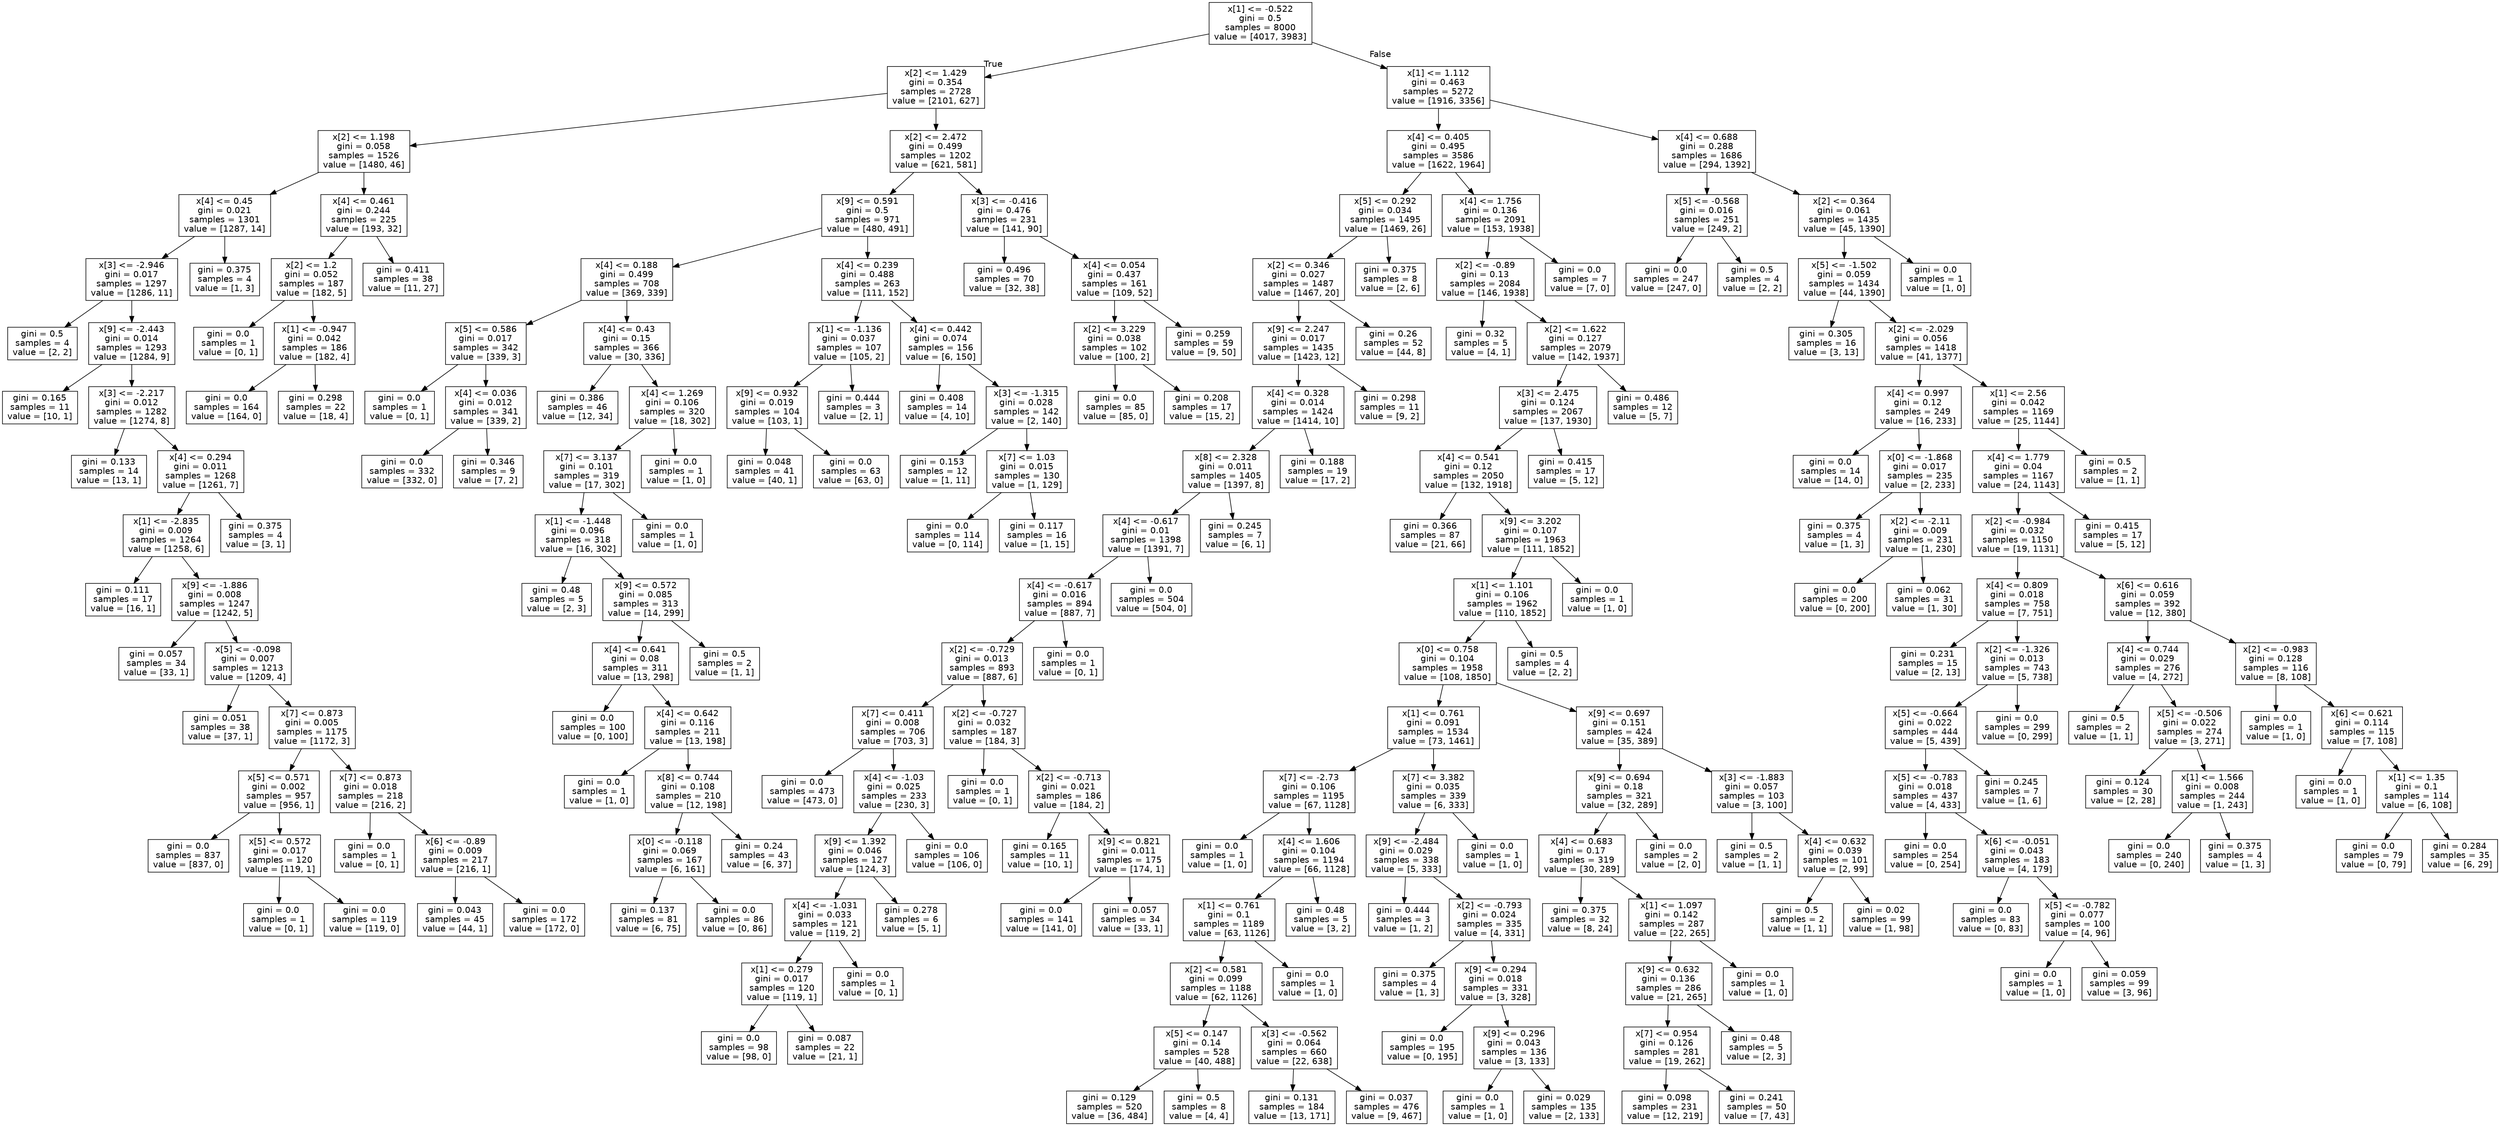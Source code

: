 digraph Tree {
node [shape=box, fontname="helvetica"] ;
edge [fontname="helvetica"] ;
0 [label="x[1] <= -0.522\ngini = 0.5\nsamples = 8000\nvalue = [4017, 3983]"] ;
1 [label="x[2] <= 1.429\ngini = 0.354\nsamples = 2728\nvalue = [2101, 627]"] ;
0 -> 1 [labeldistance=2.5, labelangle=45, headlabel="True"] ;
2 [label="x[2] <= 1.198\ngini = 0.058\nsamples = 1526\nvalue = [1480, 46]"] ;
1 -> 2 ;
3 [label="x[4] <= 0.45\ngini = 0.021\nsamples = 1301\nvalue = [1287, 14]"] ;
2 -> 3 ;
4 [label="x[3] <= -2.946\ngini = 0.017\nsamples = 1297\nvalue = [1286, 11]"] ;
3 -> 4 ;
5 [label="gini = 0.5\nsamples = 4\nvalue = [2, 2]"] ;
4 -> 5 ;
6 [label="x[9] <= -2.443\ngini = 0.014\nsamples = 1293\nvalue = [1284, 9]"] ;
4 -> 6 ;
7 [label="gini = 0.165\nsamples = 11\nvalue = [10, 1]"] ;
6 -> 7 ;
8 [label="x[3] <= -2.217\ngini = 0.012\nsamples = 1282\nvalue = [1274, 8]"] ;
6 -> 8 ;
9 [label="gini = 0.133\nsamples = 14\nvalue = [13, 1]"] ;
8 -> 9 ;
10 [label="x[4] <= 0.294\ngini = 0.011\nsamples = 1268\nvalue = [1261, 7]"] ;
8 -> 10 ;
11 [label="x[1] <= -2.835\ngini = 0.009\nsamples = 1264\nvalue = [1258, 6]"] ;
10 -> 11 ;
12 [label="gini = 0.111\nsamples = 17\nvalue = [16, 1]"] ;
11 -> 12 ;
13 [label="x[9] <= -1.886\ngini = 0.008\nsamples = 1247\nvalue = [1242, 5]"] ;
11 -> 13 ;
14 [label="gini = 0.057\nsamples = 34\nvalue = [33, 1]"] ;
13 -> 14 ;
15 [label="x[5] <= -0.098\ngini = 0.007\nsamples = 1213\nvalue = [1209, 4]"] ;
13 -> 15 ;
16 [label="gini = 0.051\nsamples = 38\nvalue = [37, 1]"] ;
15 -> 16 ;
17 [label="x[7] <= 0.873\ngini = 0.005\nsamples = 1175\nvalue = [1172, 3]"] ;
15 -> 17 ;
18 [label="x[5] <= 0.571\ngini = 0.002\nsamples = 957\nvalue = [956, 1]"] ;
17 -> 18 ;
19 [label="gini = 0.0\nsamples = 837\nvalue = [837, 0]"] ;
18 -> 19 ;
20 [label="x[5] <= 0.572\ngini = 0.017\nsamples = 120\nvalue = [119, 1]"] ;
18 -> 20 ;
21 [label="gini = 0.0\nsamples = 1\nvalue = [0, 1]"] ;
20 -> 21 ;
22 [label="gini = 0.0\nsamples = 119\nvalue = [119, 0]"] ;
20 -> 22 ;
23 [label="x[7] <= 0.873\ngini = 0.018\nsamples = 218\nvalue = [216, 2]"] ;
17 -> 23 ;
24 [label="gini = 0.0\nsamples = 1\nvalue = [0, 1]"] ;
23 -> 24 ;
25 [label="x[6] <= -0.89\ngini = 0.009\nsamples = 217\nvalue = [216, 1]"] ;
23 -> 25 ;
26 [label="gini = 0.043\nsamples = 45\nvalue = [44, 1]"] ;
25 -> 26 ;
27 [label="gini = 0.0\nsamples = 172\nvalue = [172, 0]"] ;
25 -> 27 ;
28 [label="gini = 0.375\nsamples = 4\nvalue = [3, 1]"] ;
10 -> 28 ;
29 [label="gini = 0.375\nsamples = 4\nvalue = [1, 3]"] ;
3 -> 29 ;
30 [label="x[4] <= 0.461\ngini = 0.244\nsamples = 225\nvalue = [193, 32]"] ;
2 -> 30 ;
31 [label="x[2] <= 1.2\ngini = 0.052\nsamples = 187\nvalue = [182, 5]"] ;
30 -> 31 ;
32 [label="gini = 0.0\nsamples = 1\nvalue = [0, 1]"] ;
31 -> 32 ;
33 [label="x[1] <= -0.947\ngini = 0.042\nsamples = 186\nvalue = [182, 4]"] ;
31 -> 33 ;
34 [label="gini = 0.0\nsamples = 164\nvalue = [164, 0]"] ;
33 -> 34 ;
35 [label="gini = 0.298\nsamples = 22\nvalue = [18, 4]"] ;
33 -> 35 ;
36 [label="gini = 0.411\nsamples = 38\nvalue = [11, 27]"] ;
30 -> 36 ;
37 [label="x[2] <= 2.472\ngini = 0.499\nsamples = 1202\nvalue = [621, 581]"] ;
1 -> 37 ;
38 [label="x[9] <= 0.591\ngini = 0.5\nsamples = 971\nvalue = [480, 491]"] ;
37 -> 38 ;
39 [label="x[4] <= 0.188\ngini = 0.499\nsamples = 708\nvalue = [369, 339]"] ;
38 -> 39 ;
40 [label="x[5] <= 0.586\ngini = 0.017\nsamples = 342\nvalue = [339, 3]"] ;
39 -> 40 ;
41 [label="gini = 0.0\nsamples = 1\nvalue = [0, 1]"] ;
40 -> 41 ;
42 [label="x[4] <= 0.036\ngini = 0.012\nsamples = 341\nvalue = [339, 2]"] ;
40 -> 42 ;
43 [label="gini = 0.0\nsamples = 332\nvalue = [332, 0]"] ;
42 -> 43 ;
44 [label="gini = 0.346\nsamples = 9\nvalue = [7, 2]"] ;
42 -> 44 ;
45 [label="x[4] <= 0.43\ngini = 0.15\nsamples = 366\nvalue = [30, 336]"] ;
39 -> 45 ;
46 [label="gini = 0.386\nsamples = 46\nvalue = [12, 34]"] ;
45 -> 46 ;
47 [label="x[4] <= 1.269\ngini = 0.106\nsamples = 320\nvalue = [18, 302]"] ;
45 -> 47 ;
48 [label="x[7] <= 3.137\ngini = 0.101\nsamples = 319\nvalue = [17, 302]"] ;
47 -> 48 ;
49 [label="x[1] <= -1.448\ngini = 0.096\nsamples = 318\nvalue = [16, 302]"] ;
48 -> 49 ;
50 [label="gini = 0.48\nsamples = 5\nvalue = [2, 3]"] ;
49 -> 50 ;
51 [label="x[9] <= 0.572\ngini = 0.085\nsamples = 313\nvalue = [14, 299]"] ;
49 -> 51 ;
52 [label="x[4] <= 0.641\ngini = 0.08\nsamples = 311\nvalue = [13, 298]"] ;
51 -> 52 ;
53 [label="gini = 0.0\nsamples = 100\nvalue = [0, 100]"] ;
52 -> 53 ;
54 [label="x[4] <= 0.642\ngini = 0.116\nsamples = 211\nvalue = [13, 198]"] ;
52 -> 54 ;
55 [label="gini = 0.0\nsamples = 1\nvalue = [1, 0]"] ;
54 -> 55 ;
56 [label="x[8] <= 0.744\ngini = 0.108\nsamples = 210\nvalue = [12, 198]"] ;
54 -> 56 ;
57 [label="x[0] <= -0.118\ngini = 0.069\nsamples = 167\nvalue = [6, 161]"] ;
56 -> 57 ;
58 [label="gini = 0.137\nsamples = 81\nvalue = [6, 75]"] ;
57 -> 58 ;
59 [label="gini = 0.0\nsamples = 86\nvalue = [0, 86]"] ;
57 -> 59 ;
60 [label="gini = 0.24\nsamples = 43\nvalue = [6, 37]"] ;
56 -> 60 ;
61 [label="gini = 0.5\nsamples = 2\nvalue = [1, 1]"] ;
51 -> 61 ;
62 [label="gini = 0.0\nsamples = 1\nvalue = [1, 0]"] ;
48 -> 62 ;
63 [label="gini = 0.0\nsamples = 1\nvalue = [1, 0]"] ;
47 -> 63 ;
64 [label="x[4] <= 0.239\ngini = 0.488\nsamples = 263\nvalue = [111, 152]"] ;
38 -> 64 ;
65 [label="x[1] <= -1.136\ngini = 0.037\nsamples = 107\nvalue = [105, 2]"] ;
64 -> 65 ;
66 [label="x[9] <= 0.932\ngini = 0.019\nsamples = 104\nvalue = [103, 1]"] ;
65 -> 66 ;
67 [label="gini = 0.048\nsamples = 41\nvalue = [40, 1]"] ;
66 -> 67 ;
68 [label="gini = 0.0\nsamples = 63\nvalue = [63, 0]"] ;
66 -> 68 ;
69 [label="gini = 0.444\nsamples = 3\nvalue = [2, 1]"] ;
65 -> 69 ;
70 [label="x[4] <= 0.442\ngini = 0.074\nsamples = 156\nvalue = [6, 150]"] ;
64 -> 70 ;
71 [label="gini = 0.408\nsamples = 14\nvalue = [4, 10]"] ;
70 -> 71 ;
72 [label="x[3] <= -1.315\ngini = 0.028\nsamples = 142\nvalue = [2, 140]"] ;
70 -> 72 ;
73 [label="gini = 0.153\nsamples = 12\nvalue = [1, 11]"] ;
72 -> 73 ;
74 [label="x[7] <= 1.03\ngini = 0.015\nsamples = 130\nvalue = [1, 129]"] ;
72 -> 74 ;
75 [label="gini = 0.0\nsamples = 114\nvalue = [0, 114]"] ;
74 -> 75 ;
76 [label="gini = 0.117\nsamples = 16\nvalue = [1, 15]"] ;
74 -> 76 ;
77 [label="x[3] <= -0.416\ngini = 0.476\nsamples = 231\nvalue = [141, 90]"] ;
37 -> 77 ;
78 [label="gini = 0.496\nsamples = 70\nvalue = [32, 38]"] ;
77 -> 78 ;
79 [label="x[4] <= 0.054\ngini = 0.437\nsamples = 161\nvalue = [109, 52]"] ;
77 -> 79 ;
80 [label="x[2] <= 3.229\ngini = 0.038\nsamples = 102\nvalue = [100, 2]"] ;
79 -> 80 ;
81 [label="gini = 0.0\nsamples = 85\nvalue = [85, 0]"] ;
80 -> 81 ;
82 [label="gini = 0.208\nsamples = 17\nvalue = [15, 2]"] ;
80 -> 82 ;
83 [label="gini = 0.259\nsamples = 59\nvalue = [9, 50]"] ;
79 -> 83 ;
84 [label="x[1] <= 1.112\ngini = 0.463\nsamples = 5272\nvalue = [1916, 3356]"] ;
0 -> 84 [labeldistance=2.5, labelangle=-45, headlabel="False"] ;
85 [label="x[4] <= 0.405\ngini = 0.495\nsamples = 3586\nvalue = [1622, 1964]"] ;
84 -> 85 ;
86 [label="x[5] <= 0.292\ngini = 0.034\nsamples = 1495\nvalue = [1469, 26]"] ;
85 -> 86 ;
87 [label="x[2] <= 0.346\ngini = 0.027\nsamples = 1487\nvalue = [1467, 20]"] ;
86 -> 87 ;
88 [label="x[9] <= 2.247\ngini = 0.017\nsamples = 1435\nvalue = [1423, 12]"] ;
87 -> 88 ;
89 [label="x[4] <= 0.328\ngini = 0.014\nsamples = 1424\nvalue = [1414, 10]"] ;
88 -> 89 ;
90 [label="x[8] <= 2.328\ngini = 0.011\nsamples = 1405\nvalue = [1397, 8]"] ;
89 -> 90 ;
91 [label="x[4] <= -0.617\ngini = 0.01\nsamples = 1398\nvalue = [1391, 7]"] ;
90 -> 91 ;
92 [label="x[4] <= -0.617\ngini = 0.016\nsamples = 894\nvalue = [887, 7]"] ;
91 -> 92 ;
93 [label="x[2] <= -0.729\ngini = 0.013\nsamples = 893\nvalue = [887, 6]"] ;
92 -> 93 ;
94 [label="x[7] <= 0.411\ngini = 0.008\nsamples = 706\nvalue = [703, 3]"] ;
93 -> 94 ;
95 [label="gini = 0.0\nsamples = 473\nvalue = [473, 0]"] ;
94 -> 95 ;
96 [label="x[4] <= -1.03\ngini = 0.025\nsamples = 233\nvalue = [230, 3]"] ;
94 -> 96 ;
97 [label="x[9] <= 1.392\ngini = 0.046\nsamples = 127\nvalue = [124, 3]"] ;
96 -> 97 ;
98 [label="x[4] <= -1.031\ngini = 0.033\nsamples = 121\nvalue = [119, 2]"] ;
97 -> 98 ;
99 [label="x[1] <= 0.279\ngini = 0.017\nsamples = 120\nvalue = [119, 1]"] ;
98 -> 99 ;
100 [label="gini = 0.0\nsamples = 98\nvalue = [98, 0]"] ;
99 -> 100 ;
101 [label="gini = 0.087\nsamples = 22\nvalue = [21, 1]"] ;
99 -> 101 ;
102 [label="gini = 0.0\nsamples = 1\nvalue = [0, 1]"] ;
98 -> 102 ;
103 [label="gini = 0.278\nsamples = 6\nvalue = [5, 1]"] ;
97 -> 103 ;
104 [label="gini = 0.0\nsamples = 106\nvalue = [106, 0]"] ;
96 -> 104 ;
105 [label="x[2] <= -0.727\ngini = 0.032\nsamples = 187\nvalue = [184, 3]"] ;
93 -> 105 ;
106 [label="gini = 0.0\nsamples = 1\nvalue = [0, 1]"] ;
105 -> 106 ;
107 [label="x[2] <= -0.713\ngini = 0.021\nsamples = 186\nvalue = [184, 2]"] ;
105 -> 107 ;
108 [label="gini = 0.165\nsamples = 11\nvalue = [10, 1]"] ;
107 -> 108 ;
109 [label="x[9] <= 0.821\ngini = 0.011\nsamples = 175\nvalue = [174, 1]"] ;
107 -> 109 ;
110 [label="gini = 0.0\nsamples = 141\nvalue = [141, 0]"] ;
109 -> 110 ;
111 [label="gini = 0.057\nsamples = 34\nvalue = [33, 1]"] ;
109 -> 111 ;
112 [label="gini = 0.0\nsamples = 1\nvalue = [0, 1]"] ;
92 -> 112 ;
113 [label="gini = 0.0\nsamples = 504\nvalue = [504, 0]"] ;
91 -> 113 ;
114 [label="gini = 0.245\nsamples = 7\nvalue = [6, 1]"] ;
90 -> 114 ;
115 [label="gini = 0.188\nsamples = 19\nvalue = [17, 2]"] ;
89 -> 115 ;
116 [label="gini = 0.298\nsamples = 11\nvalue = [9, 2]"] ;
88 -> 116 ;
117 [label="gini = 0.26\nsamples = 52\nvalue = [44, 8]"] ;
87 -> 117 ;
118 [label="gini = 0.375\nsamples = 8\nvalue = [2, 6]"] ;
86 -> 118 ;
119 [label="x[4] <= 1.756\ngini = 0.136\nsamples = 2091\nvalue = [153, 1938]"] ;
85 -> 119 ;
120 [label="x[2] <= -0.89\ngini = 0.13\nsamples = 2084\nvalue = [146, 1938]"] ;
119 -> 120 ;
121 [label="gini = 0.32\nsamples = 5\nvalue = [4, 1]"] ;
120 -> 121 ;
122 [label="x[2] <= 1.622\ngini = 0.127\nsamples = 2079\nvalue = [142, 1937]"] ;
120 -> 122 ;
123 [label="x[3] <= 2.475\ngini = 0.124\nsamples = 2067\nvalue = [137, 1930]"] ;
122 -> 123 ;
124 [label="x[4] <= 0.541\ngini = 0.12\nsamples = 2050\nvalue = [132, 1918]"] ;
123 -> 124 ;
125 [label="gini = 0.366\nsamples = 87\nvalue = [21, 66]"] ;
124 -> 125 ;
126 [label="x[9] <= 3.202\ngini = 0.107\nsamples = 1963\nvalue = [111, 1852]"] ;
124 -> 126 ;
127 [label="x[1] <= 1.101\ngini = 0.106\nsamples = 1962\nvalue = [110, 1852]"] ;
126 -> 127 ;
128 [label="x[0] <= 0.758\ngini = 0.104\nsamples = 1958\nvalue = [108, 1850]"] ;
127 -> 128 ;
129 [label="x[1] <= 0.761\ngini = 0.091\nsamples = 1534\nvalue = [73, 1461]"] ;
128 -> 129 ;
130 [label="x[7] <= -2.73\ngini = 0.106\nsamples = 1195\nvalue = [67, 1128]"] ;
129 -> 130 ;
131 [label="gini = 0.0\nsamples = 1\nvalue = [1, 0]"] ;
130 -> 131 ;
132 [label="x[4] <= 1.606\ngini = 0.104\nsamples = 1194\nvalue = [66, 1128]"] ;
130 -> 132 ;
133 [label="x[1] <= 0.761\ngini = 0.1\nsamples = 1189\nvalue = [63, 1126]"] ;
132 -> 133 ;
134 [label="x[2] <= 0.581\ngini = 0.099\nsamples = 1188\nvalue = [62, 1126]"] ;
133 -> 134 ;
135 [label="x[5] <= 0.147\ngini = 0.14\nsamples = 528\nvalue = [40, 488]"] ;
134 -> 135 ;
136 [label="gini = 0.129\nsamples = 520\nvalue = [36, 484]"] ;
135 -> 136 ;
137 [label="gini = 0.5\nsamples = 8\nvalue = [4, 4]"] ;
135 -> 137 ;
138 [label="x[3] <= -0.562\ngini = 0.064\nsamples = 660\nvalue = [22, 638]"] ;
134 -> 138 ;
139 [label="gini = 0.131\nsamples = 184\nvalue = [13, 171]"] ;
138 -> 139 ;
140 [label="gini = 0.037\nsamples = 476\nvalue = [9, 467]"] ;
138 -> 140 ;
141 [label="gini = 0.0\nsamples = 1\nvalue = [1, 0]"] ;
133 -> 141 ;
142 [label="gini = 0.48\nsamples = 5\nvalue = [3, 2]"] ;
132 -> 142 ;
143 [label="x[7] <= 3.382\ngini = 0.035\nsamples = 339\nvalue = [6, 333]"] ;
129 -> 143 ;
144 [label="x[9] <= -2.484\ngini = 0.029\nsamples = 338\nvalue = [5, 333]"] ;
143 -> 144 ;
145 [label="gini = 0.444\nsamples = 3\nvalue = [1, 2]"] ;
144 -> 145 ;
146 [label="x[2] <= -0.793\ngini = 0.024\nsamples = 335\nvalue = [4, 331]"] ;
144 -> 146 ;
147 [label="gini = 0.375\nsamples = 4\nvalue = [1, 3]"] ;
146 -> 147 ;
148 [label="x[9] <= 0.294\ngini = 0.018\nsamples = 331\nvalue = [3, 328]"] ;
146 -> 148 ;
149 [label="gini = 0.0\nsamples = 195\nvalue = [0, 195]"] ;
148 -> 149 ;
150 [label="x[9] <= 0.296\ngini = 0.043\nsamples = 136\nvalue = [3, 133]"] ;
148 -> 150 ;
151 [label="gini = 0.0\nsamples = 1\nvalue = [1, 0]"] ;
150 -> 151 ;
152 [label="gini = 0.029\nsamples = 135\nvalue = [2, 133]"] ;
150 -> 152 ;
153 [label="gini = 0.0\nsamples = 1\nvalue = [1, 0]"] ;
143 -> 153 ;
154 [label="x[9] <= 0.697\ngini = 0.151\nsamples = 424\nvalue = [35, 389]"] ;
128 -> 154 ;
155 [label="x[9] <= 0.694\ngini = 0.18\nsamples = 321\nvalue = [32, 289]"] ;
154 -> 155 ;
156 [label="x[4] <= 0.683\ngini = 0.17\nsamples = 319\nvalue = [30, 289]"] ;
155 -> 156 ;
157 [label="gini = 0.375\nsamples = 32\nvalue = [8, 24]"] ;
156 -> 157 ;
158 [label="x[1] <= 1.097\ngini = 0.142\nsamples = 287\nvalue = [22, 265]"] ;
156 -> 158 ;
159 [label="x[9] <= 0.632\ngini = 0.136\nsamples = 286\nvalue = [21, 265]"] ;
158 -> 159 ;
160 [label="x[7] <= 0.954\ngini = 0.126\nsamples = 281\nvalue = [19, 262]"] ;
159 -> 160 ;
161 [label="gini = 0.098\nsamples = 231\nvalue = [12, 219]"] ;
160 -> 161 ;
162 [label="gini = 0.241\nsamples = 50\nvalue = [7, 43]"] ;
160 -> 162 ;
163 [label="gini = 0.48\nsamples = 5\nvalue = [2, 3]"] ;
159 -> 163 ;
164 [label="gini = 0.0\nsamples = 1\nvalue = [1, 0]"] ;
158 -> 164 ;
165 [label="gini = 0.0\nsamples = 2\nvalue = [2, 0]"] ;
155 -> 165 ;
166 [label="x[3] <= -1.883\ngini = 0.057\nsamples = 103\nvalue = [3, 100]"] ;
154 -> 166 ;
167 [label="gini = 0.5\nsamples = 2\nvalue = [1, 1]"] ;
166 -> 167 ;
168 [label="x[4] <= 0.632\ngini = 0.039\nsamples = 101\nvalue = [2, 99]"] ;
166 -> 168 ;
169 [label="gini = 0.5\nsamples = 2\nvalue = [1, 1]"] ;
168 -> 169 ;
170 [label="gini = 0.02\nsamples = 99\nvalue = [1, 98]"] ;
168 -> 170 ;
171 [label="gini = 0.5\nsamples = 4\nvalue = [2, 2]"] ;
127 -> 171 ;
172 [label="gini = 0.0\nsamples = 1\nvalue = [1, 0]"] ;
126 -> 172 ;
173 [label="gini = 0.415\nsamples = 17\nvalue = [5, 12]"] ;
123 -> 173 ;
174 [label="gini = 0.486\nsamples = 12\nvalue = [5, 7]"] ;
122 -> 174 ;
175 [label="gini = 0.0\nsamples = 7\nvalue = [7, 0]"] ;
119 -> 175 ;
176 [label="x[4] <= 0.688\ngini = 0.288\nsamples = 1686\nvalue = [294, 1392]"] ;
84 -> 176 ;
177 [label="x[5] <= -0.568\ngini = 0.016\nsamples = 251\nvalue = [249, 2]"] ;
176 -> 177 ;
178 [label="gini = 0.0\nsamples = 247\nvalue = [247, 0]"] ;
177 -> 178 ;
179 [label="gini = 0.5\nsamples = 4\nvalue = [2, 2]"] ;
177 -> 179 ;
180 [label="x[2] <= 0.364\ngini = 0.061\nsamples = 1435\nvalue = [45, 1390]"] ;
176 -> 180 ;
181 [label="x[5] <= -1.502\ngini = 0.059\nsamples = 1434\nvalue = [44, 1390]"] ;
180 -> 181 ;
182 [label="gini = 0.305\nsamples = 16\nvalue = [3, 13]"] ;
181 -> 182 ;
183 [label="x[2] <= -2.029\ngini = 0.056\nsamples = 1418\nvalue = [41, 1377]"] ;
181 -> 183 ;
184 [label="x[4] <= 0.997\ngini = 0.12\nsamples = 249\nvalue = [16, 233]"] ;
183 -> 184 ;
185 [label="gini = 0.0\nsamples = 14\nvalue = [14, 0]"] ;
184 -> 185 ;
186 [label="x[0] <= -1.868\ngini = 0.017\nsamples = 235\nvalue = [2, 233]"] ;
184 -> 186 ;
187 [label="gini = 0.375\nsamples = 4\nvalue = [1, 3]"] ;
186 -> 187 ;
188 [label="x[2] <= -2.11\ngini = 0.009\nsamples = 231\nvalue = [1, 230]"] ;
186 -> 188 ;
189 [label="gini = 0.0\nsamples = 200\nvalue = [0, 200]"] ;
188 -> 189 ;
190 [label="gini = 0.062\nsamples = 31\nvalue = [1, 30]"] ;
188 -> 190 ;
191 [label="x[1] <= 2.56\ngini = 0.042\nsamples = 1169\nvalue = [25, 1144]"] ;
183 -> 191 ;
192 [label="x[4] <= 1.779\ngini = 0.04\nsamples = 1167\nvalue = [24, 1143]"] ;
191 -> 192 ;
193 [label="x[2] <= -0.984\ngini = 0.032\nsamples = 1150\nvalue = [19, 1131]"] ;
192 -> 193 ;
194 [label="x[4] <= 0.809\ngini = 0.018\nsamples = 758\nvalue = [7, 751]"] ;
193 -> 194 ;
195 [label="gini = 0.231\nsamples = 15\nvalue = [2, 13]"] ;
194 -> 195 ;
196 [label="x[2] <= -1.326\ngini = 0.013\nsamples = 743\nvalue = [5, 738]"] ;
194 -> 196 ;
197 [label="x[5] <= -0.664\ngini = 0.022\nsamples = 444\nvalue = [5, 439]"] ;
196 -> 197 ;
198 [label="x[5] <= -0.783\ngini = 0.018\nsamples = 437\nvalue = [4, 433]"] ;
197 -> 198 ;
199 [label="gini = 0.0\nsamples = 254\nvalue = [0, 254]"] ;
198 -> 199 ;
200 [label="x[6] <= -0.051\ngini = 0.043\nsamples = 183\nvalue = [4, 179]"] ;
198 -> 200 ;
201 [label="gini = 0.0\nsamples = 83\nvalue = [0, 83]"] ;
200 -> 201 ;
202 [label="x[5] <= -0.782\ngini = 0.077\nsamples = 100\nvalue = [4, 96]"] ;
200 -> 202 ;
203 [label="gini = 0.0\nsamples = 1\nvalue = [1, 0]"] ;
202 -> 203 ;
204 [label="gini = 0.059\nsamples = 99\nvalue = [3, 96]"] ;
202 -> 204 ;
205 [label="gini = 0.245\nsamples = 7\nvalue = [1, 6]"] ;
197 -> 205 ;
206 [label="gini = 0.0\nsamples = 299\nvalue = [0, 299]"] ;
196 -> 206 ;
207 [label="x[6] <= 0.616\ngini = 0.059\nsamples = 392\nvalue = [12, 380]"] ;
193 -> 207 ;
208 [label="x[4] <= 0.744\ngini = 0.029\nsamples = 276\nvalue = [4, 272]"] ;
207 -> 208 ;
209 [label="gini = 0.5\nsamples = 2\nvalue = [1, 1]"] ;
208 -> 209 ;
210 [label="x[5] <= -0.506\ngini = 0.022\nsamples = 274\nvalue = [3, 271]"] ;
208 -> 210 ;
211 [label="gini = 0.124\nsamples = 30\nvalue = [2, 28]"] ;
210 -> 211 ;
212 [label="x[1] <= 1.566\ngini = 0.008\nsamples = 244\nvalue = [1, 243]"] ;
210 -> 212 ;
213 [label="gini = 0.0\nsamples = 240\nvalue = [0, 240]"] ;
212 -> 213 ;
214 [label="gini = 0.375\nsamples = 4\nvalue = [1, 3]"] ;
212 -> 214 ;
215 [label="x[2] <= -0.983\ngini = 0.128\nsamples = 116\nvalue = [8, 108]"] ;
207 -> 215 ;
216 [label="gini = 0.0\nsamples = 1\nvalue = [1, 0]"] ;
215 -> 216 ;
217 [label="x[6] <= 0.621\ngini = 0.114\nsamples = 115\nvalue = [7, 108]"] ;
215 -> 217 ;
218 [label="gini = 0.0\nsamples = 1\nvalue = [1, 0]"] ;
217 -> 218 ;
219 [label="x[1] <= 1.35\ngini = 0.1\nsamples = 114\nvalue = [6, 108]"] ;
217 -> 219 ;
220 [label="gini = 0.0\nsamples = 79\nvalue = [0, 79]"] ;
219 -> 220 ;
221 [label="gini = 0.284\nsamples = 35\nvalue = [6, 29]"] ;
219 -> 221 ;
222 [label="gini = 0.415\nsamples = 17\nvalue = [5, 12]"] ;
192 -> 222 ;
223 [label="gini = 0.5\nsamples = 2\nvalue = [1, 1]"] ;
191 -> 223 ;
224 [label="gini = 0.0\nsamples = 1\nvalue = [1, 0]"] ;
180 -> 224 ;
}